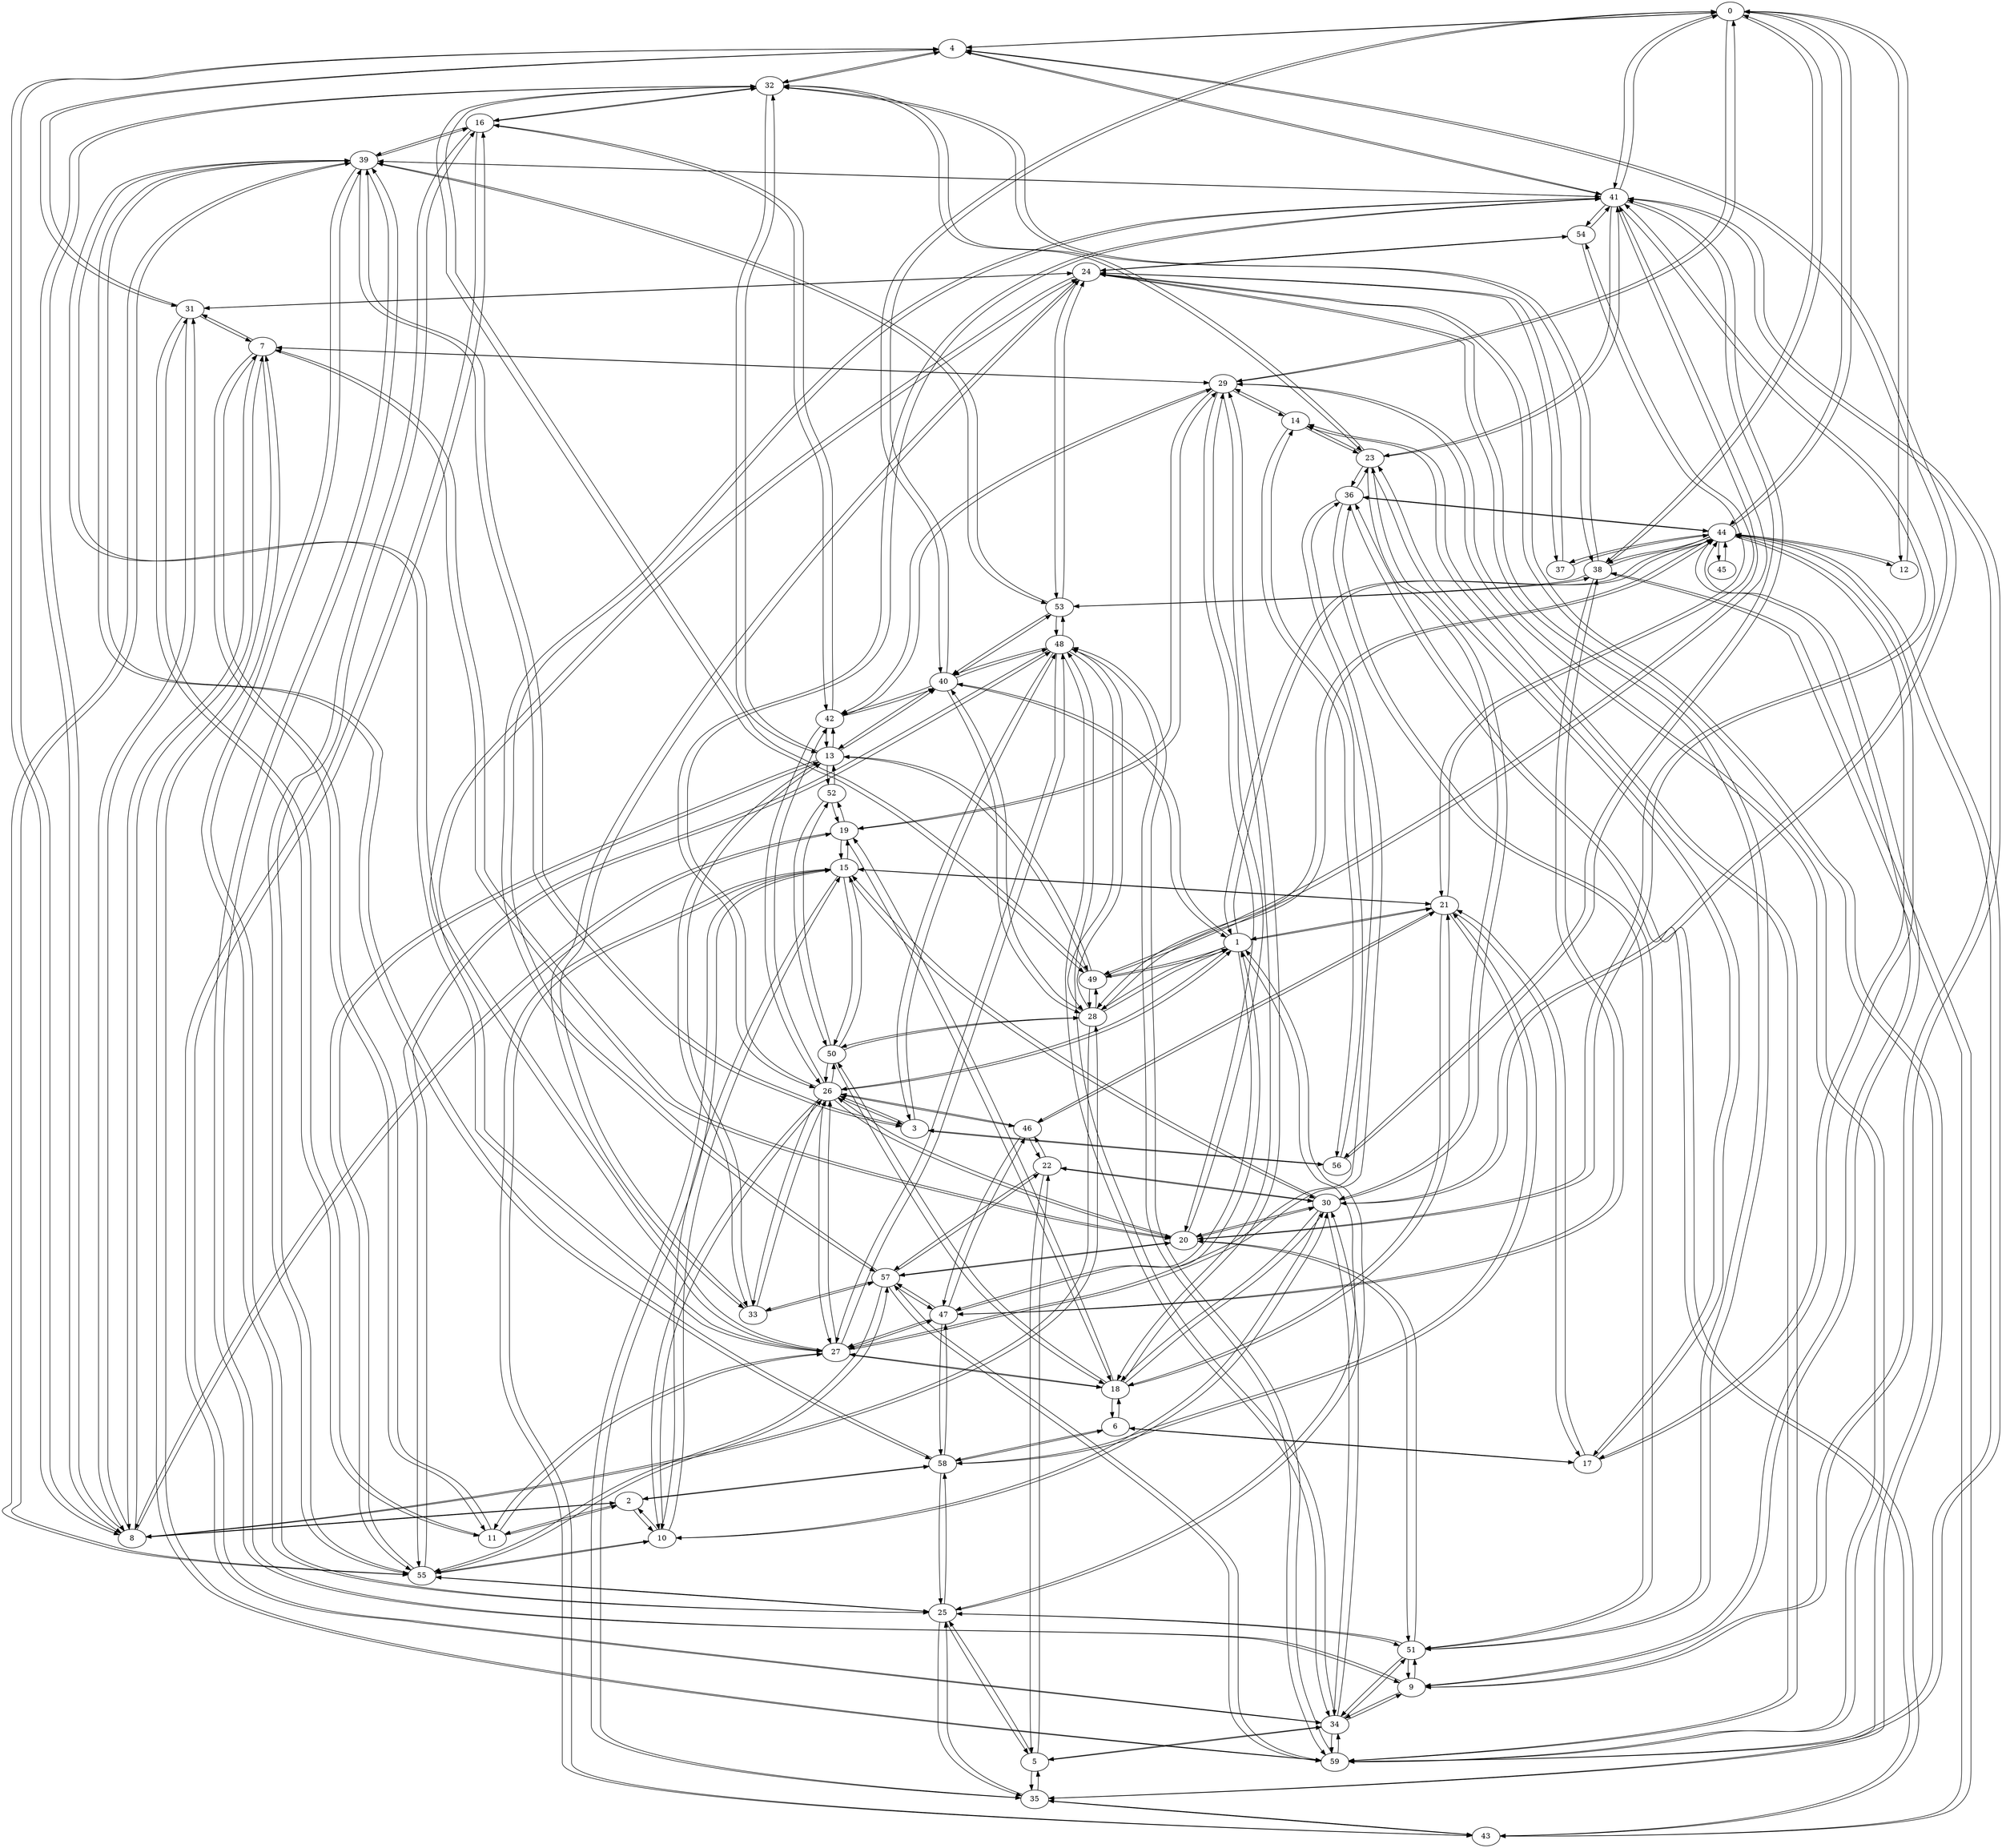 digraph G {
    0 -> 4;
    0 -> 12;
    0 -> 29;
    0 -> 38;
    0 -> 40;
    0 -> 41;
    0 -> 44;
    1 -> 21;
    1 -> 25;
    1 -> 26;
    1 -> 28;
    1 -> 40;
    1 -> 44;
    1 -> 47;
    1 -> 49;
    2 -> 8;
    2 -> 10;
    2 -> 11;
    2 -> 58;
    3 -> 26;
    3 -> 39;
    3 -> 48;
    3 -> 56;
    4 -> 0;
    4 -> 8;
    4 -> 30;
    4 -> 31;
    4 -> 32;
    4 -> 41;
    5 -> 22;
    5 -> 25;
    5 -> 34;
    5 -> 35;
    6 -> 17;
    6 -> 18;
    6 -> 58;
    7 -> 8;
    7 -> 11;
    7 -> 20;
    7 -> 29;
    7 -> 31;
    7 -> 59;
    8 -> 2;
    8 -> 4;
    8 -> 7;
    8 -> 19;
    8 -> 28;
    8 -> 31;
    8 -> 32;
    9 -> 34;
    9 -> 39;
    9 -> 41;
    9 -> 44;
    9 -> 51;
    10 -> 2;
    10 -> 15;
    10 -> 26;
    10 -> 30;
    10 -> 55;
    11 -> 2;
    11 -> 7;
    11 -> 27;
    11 -> 31;
    12 -> 0;
    12 -> 44;
    13 -> 32;
    13 -> 33;
    13 -> 40;
    13 -> 42;
    13 -> 49;
    13 -> 52;
    13 -> 55;
    14 -> 23;
    14 -> 29;
    14 -> 56;
    14 -> 59;
    15 -> 10;
    15 -> 19;
    15 -> 21;
    15 -> 30;
    15 -> 35;
    15 -> 43;
    15 -> 50;
    16 -> 32;
    16 -> 34;
    16 -> 39;
    16 -> 42;
    16 -> 55;
    17 -> 6;
    17 -> 21;
    17 -> 23;
    17 -> 44;
    18 -> 6;
    18 -> 19;
    18 -> 21;
    18 -> 27;
    18 -> 29;
    18 -> 30;
    18 -> 50;
    19 -> 8;
    19 -> 15;
    19 -> 18;
    19 -> 29;
    19 -> 52;
    20 -> 7;
    20 -> 26;
    20 -> 29;
    20 -> 30;
    20 -> 41;
    20 -> 51;
    20 -> 57;
    21 -> 1;
    21 -> 15;
    21 -> 17;
    21 -> 18;
    21 -> 46;
    21 -> 54;
    21 -> 58;
    22 -> 5;
    22 -> 30;
    22 -> 46;
    22 -> 57;
    23 -> 14;
    23 -> 17;
    23 -> 30;
    23 -> 32;
    23 -> 36;
    23 -> 41;
    24 -> 27;
    24 -> 31;
    24 -> 33;
    24 -> 35;
    24 -> 37;
    24 -> 51;
    24 -> 53;
    24 -> 54;
    25 -> 1;
    25 -> 5;
    25 -> 35;
    25 -> 39;
    25 -> 51;
    25 -> 55;
    25 -> 58;
    26 -> 1;
    26 -> 3;
    26 -> 10;
    26 -> 20;
    26 -> 27;
    26 -> 33;
    26 -> 41;
    26 -> 42;
    26 -> 46;
    26 -> 50;
    27 -> 11;
    27 -> 18;
    27 -> 24;
    27 -> 26;
    27 -> 36;
    27 -> 39;
    27 -> 47;
    27 -> 48;
    28 -> 1;
    28 -> 8;
    28 -> 40;
    28 -> 44;
    28 -> 48;
    28 -> 49;
    28 -> 50;
    29 -> 0;
    29 -> 7;
    29 -> 14;
    29 -> 18;
    29 -> 19;
    29 -> 20;
    29 -> 42;
    29 -> 59;
    30 -> 4;
    30 -> 10;
    30 -> 15;
    30 -> 18;
    30 -> 20;
    30 -> 22;
    30 -> 23;
    30 -> 34;
    31 -> 4;
    31 -> 7;
    31 -> 8;
    31 -> 11;
    31 -> 24;
    32 -> 4;
    32 -> 8;
    32 -> 13;
    32 -> 16;
    32 -> 23;
    32 -> 38;
    32 -> 49;
    33 -> 13;
    33 -> 24;
    33 -> 26;
    33 -> 57;
    34 -> 5;
    34 -> 9;
    34 -> 16;
    34 -> 30;
    34 -> 48;
    34 -> 51;
    34 -> 59;
    35 -> 5;
    35 -> 15;
    35 -> 24;
    35 -> 25;
    35 -> 43;
    36 -> 23;
    36 -> 27;
    36 -> 43;
    36 -> 44;
    36 -> 51;
    37 -> 24;
    37 -> 44;
    38 -> 0;
    38 -> 32;
    38 -> 43;
    38 -> 44;
    38 -> 47;
    38 -> 53;
    39 -> 3;
    39 -> 9;
    39 -> 16;
    39 -> 25;
    39 -> 27;
    39 -> 41;
    39 -> 53;
    39 -> 55;
    39 -> 58;
    40 -> 0;
    40 -> 1;
    40 -> 13;
    40 -> 28;
    40 -> 42;
    40 -> 48;
    40 -> 53;
    41 -> 0;
    41 -> 4;
    41 -> 9;
    41 -> 20;
    41 -> 23;
    41 -> 26;
    41 -> 39;
    41 -> 49;
    41 -> 54;
    41 -> 56;
    41 -> 57;
    42 -> 13;
    42 -> 16;
    42 -> 26;
    42 -> 29;
    42 -> 40;
    43 -> 15;
    43 -> 35;
    43 -> 36;
    43 -> 38;
    44 -> 0;
    44 -> 1;
    44 -> 9;
    44 -> 12;
    44 -> 17;
    44 -> 28;
    44 -> 36;
    44 -> 37;
    44 -> 38;
    44 -> 45;
    44 -> 59;
    45 -> 44;
    46 -> 21;
    46 -> 22;
    46 -> 26;
    46 -> 47;
    47 -> 1;
    47 -> 27;
    47 -> 38;
    47 -> 46;
    47 -> 57;
    47 -> 58;
    48 -> 3;
    48 -> 27;
    48 -> 28;
    48 -> 34;
    48 -> 40;
    48 -> 53;
    48 -> 55;
    48 -> 59;
    49 -> 1;
    49 -> 13;
    49 -> 28;
    49 -> 32;
    49 -> 41;
    50 -> 15;
    50 -> 18;
    50 -> 26;
    50 -> 28;
    50 -> 52;
    51 -> 9;
    51 -> 20;
    51 -> 24;
    51 -> 25;
    51 -> 34;
    51 -> 36;
    52 -> 13;
    52 -> 19;
    52 -> 50;
    53 -> 24;
    53 -> 38;
    53 -> 39;
    53 -> 40;
    53 -> 48;
    54 -> 21;
    54 -> 24;
    54 -> 41;
    55 -> 10;
    55 -> 13;
    55 -> 16;
    55 -> 25;
    55 -> 39;
    55 -> 48;
    55 -> 57;
    56 -> 3;
    56 -> 14;
    56 -> 41;
    57 -> 20;
    57 -> 22;
    57 -> 33;
    57 -> 41;
    57 -> 47;
    57 -> 55;
    57 -> 59;
    58 -> 2;
    58 -> 6;
    58 -> 21;
    58 -> 25;
    58 -> 39;
    58 -> 47;
    59 -> 7;
    59 -> 14;
    59 -> 29;
    59 -> 34;
    59 -> 44;
    59 -> 48;
    59 -> 57;
}
